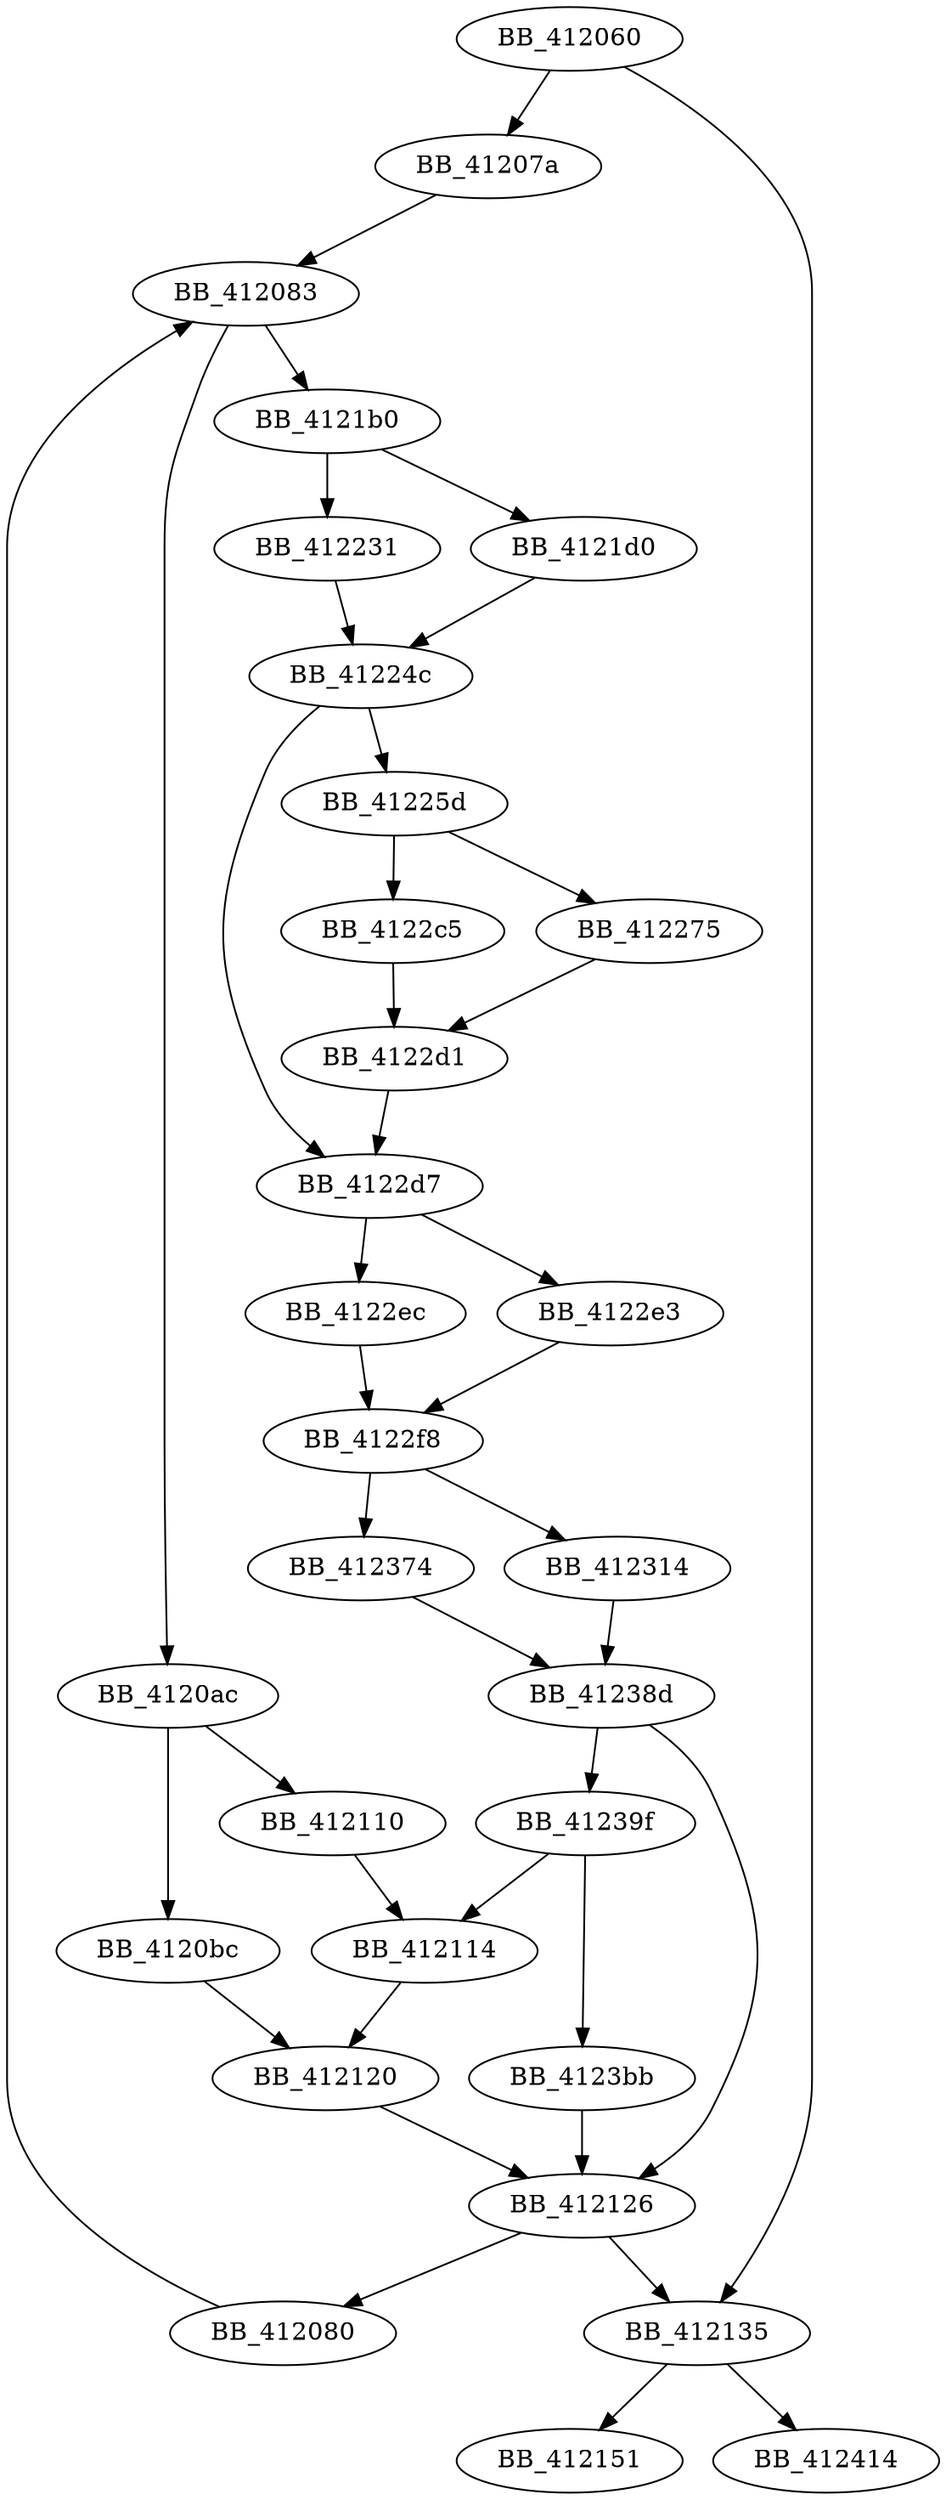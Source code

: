 DiGraph sub_412060{
BB_412060->BB_41207a
BB_412060->BB_412135
BB_41207a->BB_412083
BB_412080->BB_412083
BB_412083->BB_4120ac
BB_412083->BB_4121b0
BB_4120ac->BB_4120bc
BB_4120ac->BB_412110
BB_4120bc->BB_412120
BB_412110->BB_412114
BB_412114->BB_412120
BB_412120->BB_412126
BB_412126->BB_412080
BB_412126->BB_412135
BB_412135->BB_412151
BB_412135->BB_412414
BB_4121b0->BB_4121d0
BB_4121b0->BB_412231
BB_4121d0->BB_41224c
BB_412231->BB_41224c
BB_41224c->BB_41225d
BB_41224c->BB_4122d7
BB_41225d->BB_412275
BB_41225d->BB_4122c5
BB_412275->BB_4122d1
BB_4122c5->BB_4122d1
BB_4122d1->BB_4122d7
BB_4122d7->BB_4122e3
BB_4122d7->BB_4122ec
BB_4122e3->BB_4122f8
BB_4122ec->BB_4122f8
BB_4122f8->BB_412314
BB_4122f8->BB_412374
BB_412314->BB_41238d
BB_412374->BB_41238d
BB_41238d->BB_412126
BB_41238d->BB_41239f
BB_41239f->BB_412114
BB_41239f->BB_4123bb
BB_4123bb->BB_412126
}
